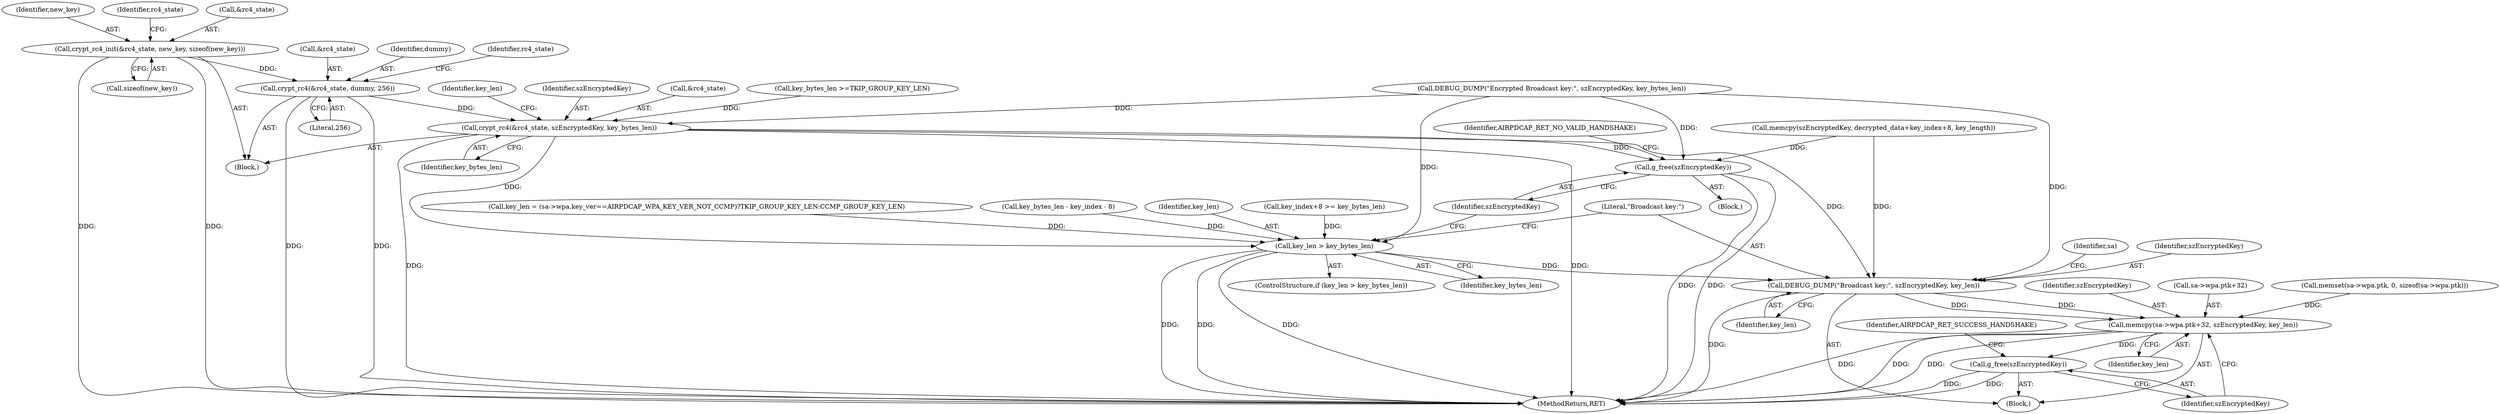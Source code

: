 digraph "0_wireshark_b6d838eebf4456192360654092e5587c5207f185@API" {
"1000293" [label="(Call,crypt_rc4(&rc4_state, dummy, 256))"];
"1000287" [label="(Call,crypt_rc4_init(&rc4_state, new_key, sizeof(new_key)))"];
"1000298" [label="(Call,crypt_rc4(&rc4_state, szEncryptedKey, key_bytes_len))"];
"1000480" [label="(Call,key_len > key_bytes_len)"];
"1000488" [label="(Call,DEBUG_DUMP(\"Broadcast key:\", szEncryptedKey, key_len))"];
"1000516" [label="(Call,memcpy(sa->wpa.ptk+32, szEncryptedKey, key_len))"];
"1000526" [label="(Call,g_free(szEncryptedKey))"];
"1000484" [label="(Call,g_free(szEncryptedKey))"];
"1000481" [label="(Identifier,key_len)"];
"1000301" [label="(Identifier,szEncryptedKey)"];
"1000479" [label="(ControlStructure,if (key_len > key_bytes_len))"];
"1000411" [label="(Call,key_index+8 >= key_bytes_len)"];
"1000418" [label="(Call,key_bytes_len - key_index - 8)"];
"1000467" [label="(Call,key_len = (sa->wpa.key_ver==AIRPDCAP_WPA_KEY_VER_NOT_CCMP)?TKIP_GROUP_KEY_LEN:CCMP_GROUP_KEY_LEN)"];
"1000517" [label="(Call,sa->wpa.ptk+32)"];
"1000294" [label="(Call,&rc4_state)"];
"1000527" [label="(Identifier,szEncryptedKey)"];
"1000430" [label="(Call,memcpy(szEncryptedKey, decrypted_data+key_index+8, key_length))"];
"1000296" [label="(Identifier,dummy)"];
"1000290" [label="(Identifier,new_key)"];
"1000255" [label="(Block,)"];
"1000516" [label="(Call,memcpy(sa->wpa.ptk+32, szEncryptedKey, key_len))"];
"1000525" [label="(Identifier,key_len)"];
"1000489" [label="(Literal,\"Broadcast key:\")"];
"1000291" [label="(Call,sizeof(new_key))"];
"1000299" [label="(Call,&rc4_state)"];
"1000298" [label="(Call,crypt_rc4(&rc4_state, szEncryptedKey, key_bytes_len))"];
"1000494" [label="(Identifier,sa)"];
"1000266" [label="(Call,key_bytes_len >=TKIP_GROUP_KEY_LEN)"];
"1000529" [label="(Identifier,AIRPDCAP_RET_SUCCESS_HANDSHAKE)"];
"1000483" [label="(Block,)"];
"1000220" [label="(Call,DEBUG_DUMP(\"Encrypted Broadcast key:\", szEncryptedKey, key_bytes_len))"];
"1000503" [label="(Call,memset(sa->wpa.ptk, 0, sizeof(sa->wpa.ptk)))"];
"1000491" [label="(Identifier,key_len)"];
"1000482" [label="(Identifier,key_bytes_len)"];
"1000524" [label="(Identifier,szEncryptedKey)"];
"1000490" [label="(Identifier,szEncryptedKey)"];
"1000485" [label="(Identifier,szEncryptedKey)"];
"1000526" [label="(Call,g_free(szEncryptedKey))"];
"1000468" [label="(Identifier,key_len)"];
"1000142" [label="(Block,)"];
"1000487" [label="(Identifier,AIRPDCAP_RET_NO_VALID_HANDSHAKE)"];
"1000302" [label="(Identifier,key_bytes_len)"];
"1000480" [label="(Call,key_len > key_bytes_len)"];
"1000297" [label="(Literal,256)"];
"1000530" [label="(MethodReturn,RET)"];
"1000488" [label="(Call,DEBUG_DUMP(\"Broadcast key:\", szEncryptedKey, key_len))"];
"1000484" [label="(Call,g_free(szEncryptedKey))"];
"1000300" [label="(Identifier,rc4_state)"];
"1000287" [label="(Call,crypt_rc4_init(&rc4_state, new_key, sizeof(new_key)))"];
"1000293" [label="(Call,crypt_rc4(&rc4_state, dummy, 256))"];
"1000295" [label="(Identifier,rc4_state)"];
"1000288" [label="(Call,&rc4_state)"];
"1000293" -> "1000255"  [label="AST: "];
"1000293" -> "1000297"  [label="CFG: "];
"1000294" -> "1000293"  [label="AST: "];
"1000296" -> "1000293"  [label="AST: "];
"1000297" -> "1000293"  [label="AST: "];
"1000300" -> "1000293"  [label="CFG: "];
"1000293" -> "1000530"  [label="DDG: "];
"1000293" -> "1000530"  [label="DDG: "];
"1000287" -> "1000293"  [label="DDG: "];
"1000293" -> "1000298"  [label="DDG: "];
"1000287" -> "1000255"  [label="AST: "];
"1000287" -> "1000291"  [label="CFG: "];
"1000288" -> "1000287"  [label="AST: "];
"1000290" -> "1000287"  [label="AST: "];
"1000291" -> "1000287"  [label="AST: "];
"1000295" -> "1000287"  [label="CFG: "];
"1000287" -> "1000530"  [label="DDG: "];
"1000287" -> "1000530"  [label="DDG: "];
"1000298" -> "1000255"  [label="AST: "];
"1000298" -> "1000302"  [label="CFG: "];
"1000299" -> "1000298"  [label="AST: "];
"1000301" -> "1000298"  [label="AST: "];
"1000302" -> "1000298"  [label="AST: "];
"1000468" -> "1000298"  [label="CFG: "];
"1000298" -> "1000530"  [label="DDG: "];
"1000298" -> "1000530"  [label="DDG: "];
"1000220" -> "1000298"  [label="DDG: "];
"1000266" -> "1000298"  [label="DDG: "];
"1000298" -> "1000480"  [label="DDG: "];
"1000298" -> "1000484"  [label="DDG: "];
"1000298" -> "1000488"  [label="DDG: "];
"1000480" -> "1000479"  [label="AST: "];
"1000480" -> "1000482"  [label="CFG: "];
"1000481" -> "1000480"  [label="AST: "];
"1000482" -> "1000480"  [label="AST: "];
"1000485" -> "1000480"  [label="CFG: "];
"1000489" -> "1000480"  [label="CFG: "];
"1000480" -> "1000530"  [label="DDG: "];
"1000480" -> "1000530"  [label="DDG: "];
"1000480" -> "1000530"  [label="DDG: "];
"1000467" -> "1000480"  [label="DDG: "];
"1000220" -> "1000480"  [label="DDG: "];
"1000411" -> "1000480"  [label="DDG: "];
"1000418" -> "1000480"  [label="DDG: "];
"1000480" -> "1000488"  [label="DDG: "];
"1000488" -> "1000142"  [label="AST: "];
"1000488" -> "1000491"  [label="CFG: "];
"1000489" -> "1000488"  [label="AST: "];
"1000490" -> "1000488"  [label="AST: "];
"1000491" -> "1000488"  [label="AST: "];
"1000494" -> "1000488"  [label="CFG: "];
"1000488" -> "1000530"  [label="DDG: "];
"1000220" -> "1000488"  [label="DDG: "];
"1000430" -> "1000488"  [label="DDG: "];
"1000488" -> "1000516"  [label="DDG: "];
"1000488" -> "1000516"  [label="DDG: "];
"1000516" -> "1000142"  [label="AST: "];
"1000516" -> "1000525"  [label="CFG: "];
"1000517" -> "1000516"  [label="AST: "];
"1000524" -> "1000516"  [label="AST: "];
"1000525" -> "1000516"  [label="AST: "];
"1000527" -> "1000516"  [label="CFG: "];
"1000516" -> "1000530"  [label="DDG: "];
"1000516" -> "1000530"  [label="DDG: "];
"1000516" -> "1000530"  [label="DDG: "];
"1000503" -> "1000516"  [label="DDG: "];
"1000516" -> "1000526"  [label="DDG: "];
"1000526" -> "1000142"  [label="AST: "];
"1000526" -> "1000527"  [label="CFG: "];
"1000527" -> "1000526"  [label="AST: "];
"1000529" -> "1000526"  [label="CFG: "];
"1000526" -> "1000530"  [label="DDG: "];
"1000526" -> "1000530"  [label="DDG: "];
"1000484" -> "1000483"  [label="AST: "];
"1000484" -> "1000485"  [label="CFG: "];
"1000485" -> "1000484"  [label="AST: "];
"1000487" -> "1000484"  [label="CFG: "];
"1000484" -> "1000530"  [label="DDG: "];
"1000484" -> "1000530"  [label="DDG: "];
"1000220" -> "1000484"  [label="DDG: "];
"1000430" -> "1000484"  [label="DDG: "];
}
